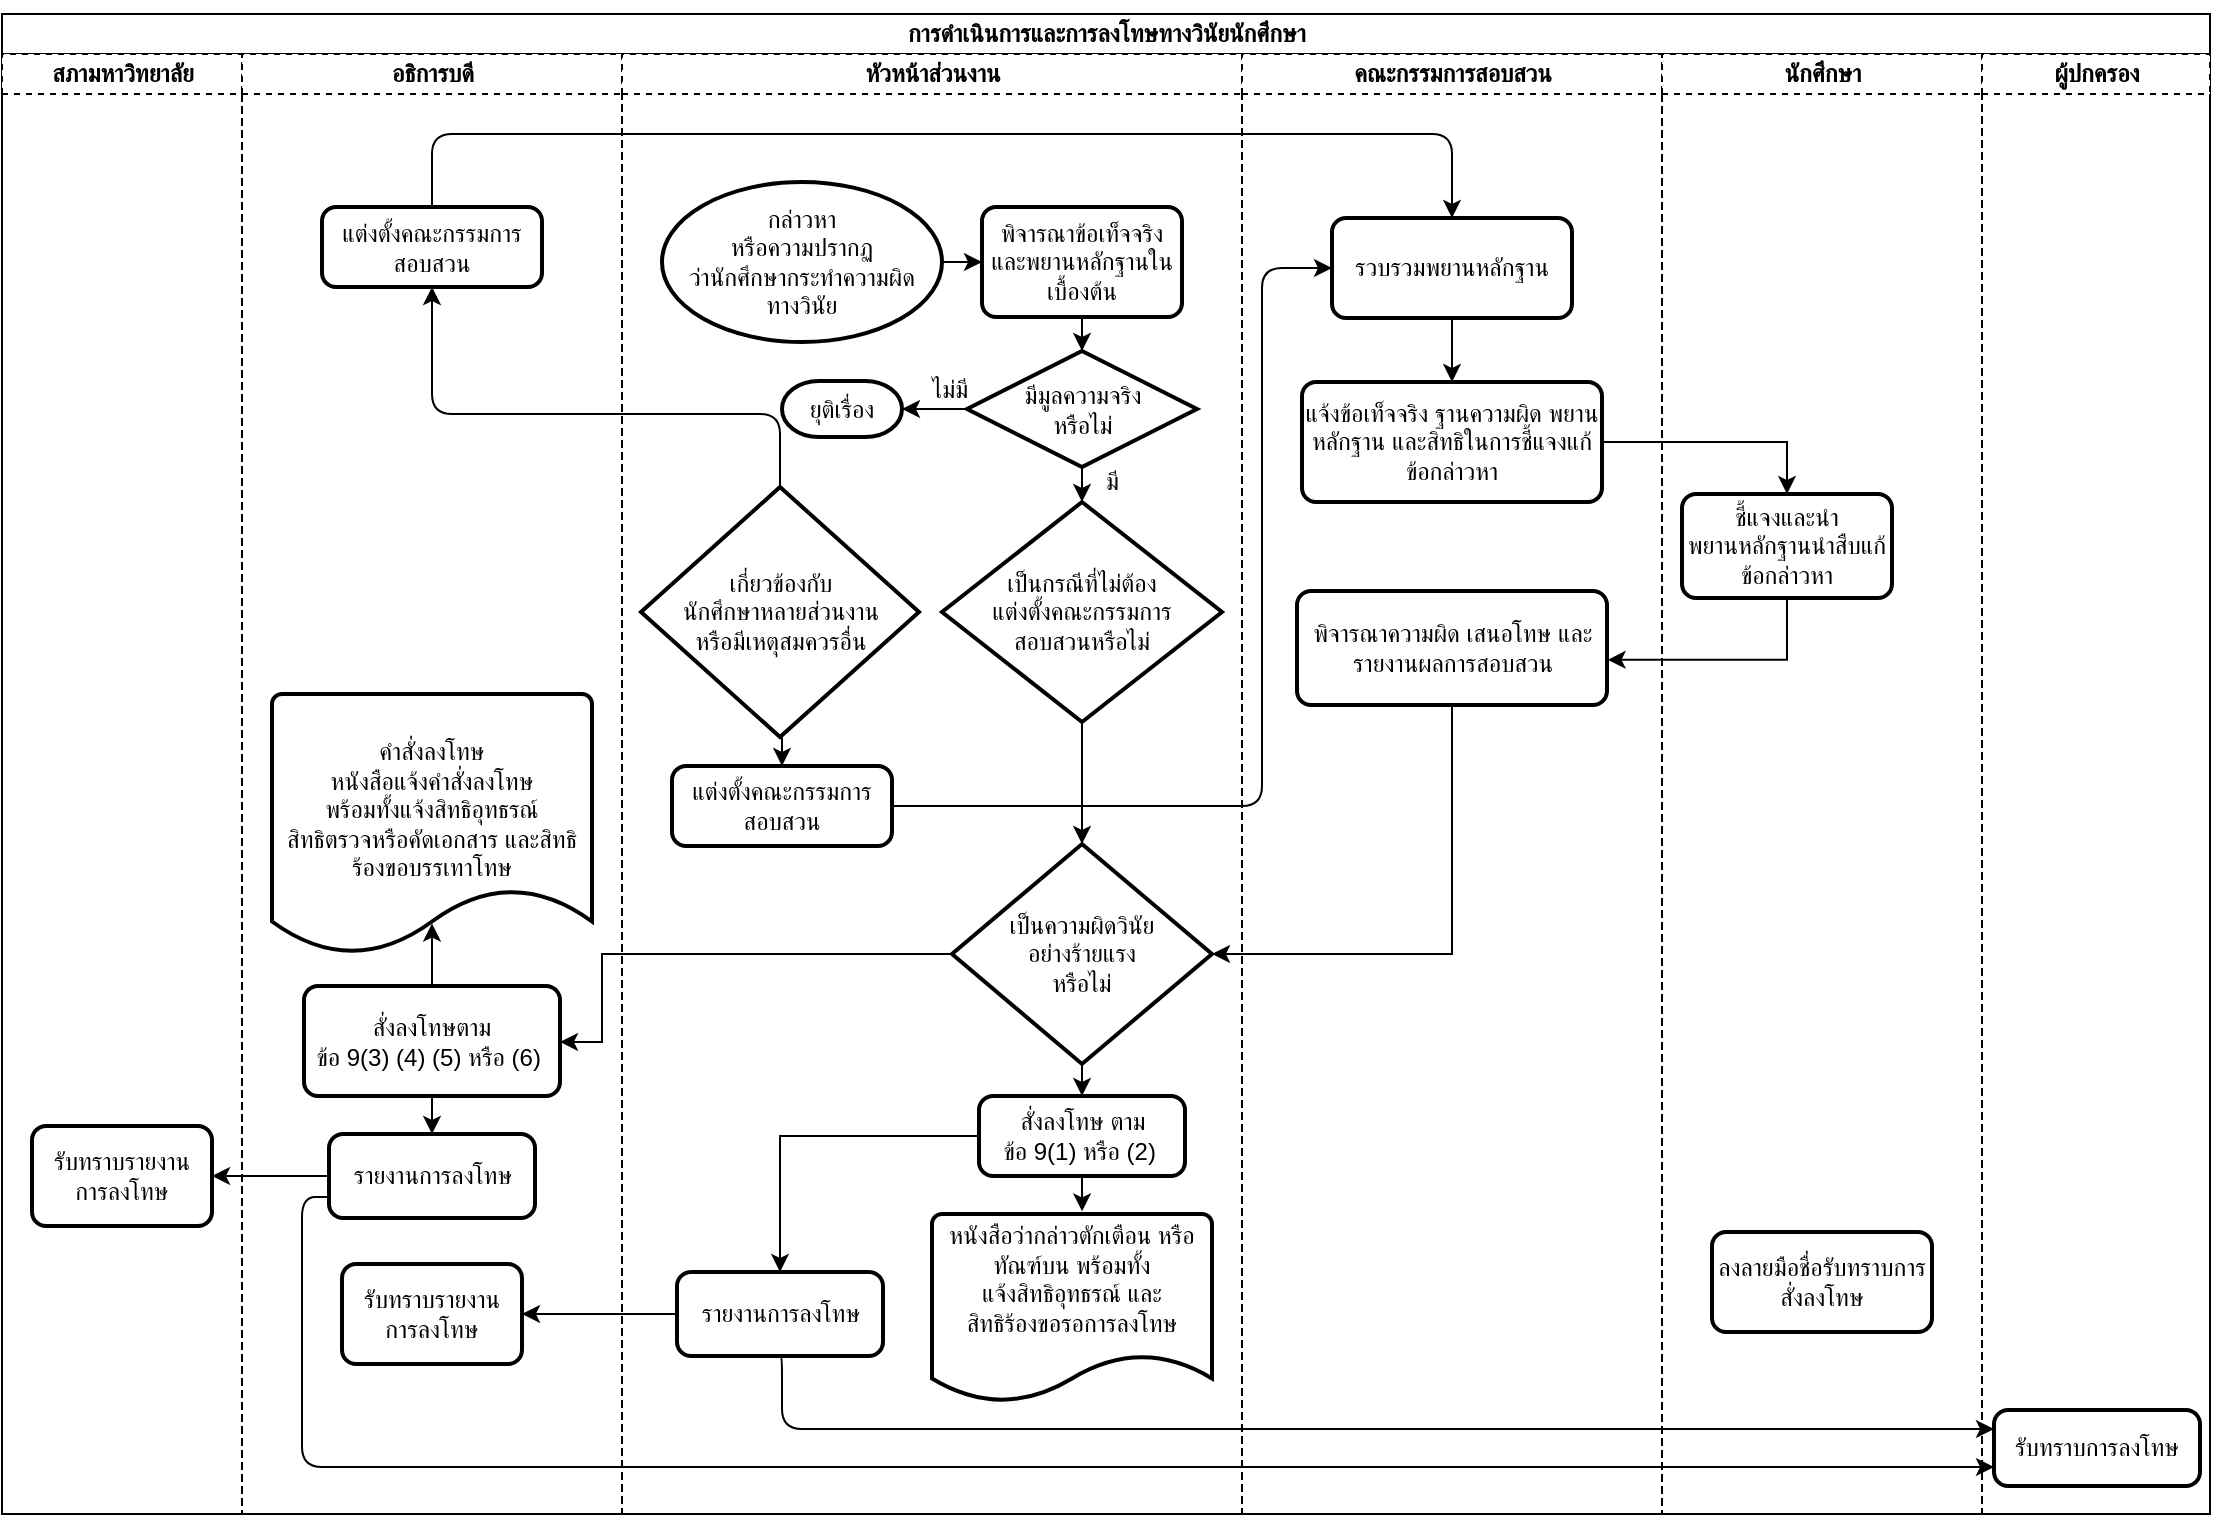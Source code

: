 <mxfile pages="1" version="11.1.5" type="github"><diagram name="Page-1" id="74e2e168-ea6b-b213-b513-2b3c1d86103e"><mxGraphModel dx="1422" dy="796" grid="1" gridSize="10" guides="1" tooltips="1" connect="1" arrows="1" fold="1" page="1" pageScale="1" pageWidth="1169" pageHeight="827" background="#ffffff" math="0" shadow="0"><root><mxCell id="0"/><mxCell id="1" parent="0"/><mxCell id="77e6c97f196da883-1" value="&lt;h2&gt;การดำเนินการและการลงโทษทางวินัยนักศึกษา&lt;/h2&gt;" style="swimlane;html=1;childLayout=stackLayout;startSize=20;rounded=0;shadow=0;labelBackgroundColor=none;strokeColor=#000000;strokeWidth=1;fillColor=#ffffff;fontFamily=Verdana;fontSize=8;fontColor=#000000;align=center;" parent="1" vertex="1"><mxGeometry x="40" y="40" width="1104" height="750" as="geometry"/></mxCell><mxCell id="77e6c97f196da883-2" value="สภามหาวิทยาลัย" style="swimlane;html=1;startSize=20;dashed=1;" parent="77e6c97f196da883-1" vertex="1"><mxGeometry y="20" width="120" height="730" as="geometry"/></mxCell><mxCell id="bTSczDgSKepWpVIBPj-K-47" value="รับทราบรายงาน&lt;br&gt;การลงโทษ" style="rounded=1;whiteSpace=wrap;html=1;absoluteArcSize=1;arcSize=14;strokeWidth=2;shadow=0;glass=0;comic=0;gradientColor=none;" parent="77e6c97f196da883-2" vertex="1"><mxGeometry x="15" y="536" width="90" height="50" as="geometry"/></mxCell><mxCell id="77e6c97f196da883-3" value="อธิการบดี" style="swimlane;html=1;startSize=20;dashed=1;" parent="77e6c97f196da883-1" vertex="1"><mxGeometry x="120" y="20" width="190" height="730" as="geometry"/></mxCell><mxCell id="bTSczDgSKepWpVIBPj-K-56" style="edgeStyle=orthogonalEdgeStyle;rounded=0;orthogonalLoop=1;jettySize=auto;html=1;exitX=0.5;exitY=1;exitDx=0;exitDy=0;entryX=0.5;entryY=0;entryDx=0;entryDy=0;" parent="77e6c97f196da883-3" source="bTSczDgSKepWpVIBPj-K-37" target="bTSczDgSKepWpVIBPj-K-49" edge="1"><mxGeometry relative="1" as="geometry"/></mxCell><mxCell id="bTSczDgSKepWpVIBPj-K-82" style="edgeStyle=orthogonalEdgeStyle;rounded=0;orthogonalLoop=1;jettySize=auto;html=1;exitX=0.5;exitY=0;exitDx=0;exitDy=0;entryX=0.5;entryY=0.883;entryDx=0;entryDy=0;entryPerimeter=0;" parent="77e6c97f196da883-3" source="bTSczDgSKepWpVIBPj-K-37" target="bTSczDgSKepWpVIBPj-K-40" edge="1"><mxGeometry relative="1" as="geometry"/></mxCell><mxCell id="bTSczDgSKepWpVIBPj-K-37" value="สั่งลงโทษตาม&lt;br&gt;ข้อ 9(3) (4) (5) หรือ (6)&amp;nbsp;" style="rounded=1;whiteSpace=wrap;html=1;absoluteArcSize=1;arcSize=14;strokeWidth=2;" parent="77e6c97f196da883-3" vertex="1"><mxGeometry x="31" y="466" width="128" height="55" as="geometry"/></mxCell><mxCell id="bTSczDgSKepWpVIBPj-K-40" value="คำสั่งลงโทษ&lt;br&gt;หนังสือแจ้งคำสั่งลงโทษ&lt;br&gt;พร้อมทั้งแจ้งสิทธิอุทธรณ์ &lt;br&gt;สิทธิตรวจหรือคัดเอกสาร และสิทธิร้องขอบรรเทาโทษ&lt;br&gt;&lt;br&gt;" style="strokeWidth=2;html=1;shape=mxgraph.flowchart.document2;whiteSpace=wrap;size=0.25;" parent="77e6c97f196da883-3" vertex="1"><mxGeometry x="15" y="320" width="160" height="130" as="geometry"/></mxCell><mxCell id="bTSczDgSKepWpVIBPj-K-49" value="รายงานการลงโทษ" style="rounded=1;whiteSpace=wrap;html=1;absoluteArcSize=1;arcSize=14;strokeWidth=2;shadow=0;glass=0;comic=0;gradientColor=none;" parent="77e6c97f196da883-3" vertex="1"><mxGeometry x="43.5" y="540" width="103" height="42" as="geometry"/></mxCell><mxCell id="bTSczDgSKepWpVIBPj-K-53" value="รับทราบรายงาน&lt;br&gt;การลงโทษ" style="rounded=1;whiteSpace=wrap;html=1;absoluteArcSize=1;arcSize=14;strokeWidth=2;shadow=0;glass=0;comic=0;gradientColor=none;" parent="77e6c97f196da883-3" vertex="1"><mxGeometry x="50" y="605" width="90" height="50" as="geometry"/></mxCell><mxCell id="bTSczDgSKepWpVIBPj-K-70" value="แต่งตั้งคณะกรรมการสอบสวน" style="rounded=1;whiteSpace=wrap;html=1;absoluteArcSize=1;arcSize=14;strokeWidth=2;shadow=0;glass=0;comic=0;gradientColor=none;" parent="77e6c97f196da883-3" vertex="1"><mxGeometry x="40" y="76.5" width="110" height="40" as="geometry"/></mxCell><mxCell id="77e6c97f196da883-4" value="หัวหน้าส่วนงาน" style="swimlane;html=1;startSize=20;dashed=1;" parent="77e6c97f196da883-1" vertex="1"><mxGeometry x="310" y="20" width="310" height="730" as="geometry"/></mxCell><mxCell id="bTSczDgSKepWpVIBPj-K-16" style="edgeStyle=orthogonalEdgeStyle;rounded=0;orthogonalLoop=1;jettySize=auto;html=1;exitX=1;exitY=0.5;exitDx=0;exitDy=0;exitPerimeter=0;entryX=0;entryY=0.5;entryDx=0;entryDy=0;" parent="77e6c97f196da883-4" source="bTSczDgSKepWpVIBPj-K-1" target="bTSczDgSKepWpVIBPj-K-2" edge="1"><mxGeometry relative="1" as="geometry"/></mxCell><mxCell id="bTSczDgSKepWpVIBPj-K-1" value="กล่าวหา&lt;br&gt;หรือความปรากฏ&lt;br&gt;ว่านักศึกษากระทำความผิด&lt;br&gt;ทางวินัย" style="strokeWidth=2;html=1;shape=mxgraph.flowchart.start_1;whiteSpace=wrap;" parent="77e6c97f196da883-4" vertex="1"><mxGeometry x="20" y="64" width="140" height="80" as="geometry"/></mxCell><mxCell id="bTSczDgSKepWpVIBPj-K-17" style="edgeStyle=orthogonalEdgeStyle;rounded=0;orthogonalLoop=1;jettySize=auto;html=1;exitX=0.5;exitY=1;exitDx=0;exitDy=0;entryX=0.5;entryY=0;entryDx=0;entryDy=0;entryPerimeter=0;" parent="77e6c97f196da883-4" source="bTSczDgSKepWpVIBPj-K-2" target="bTSczDgSKepWpVIBPj-K-4" edge="1"><mxGeometry relative="1" as="geometry"/></mxCell><mxCell id="bTSczDgSKepWpVIBPj-K-2" value="พิจารณาข้อเท็จจริงและพยานหลักฐานในเบื้องต้น" style="rounded=1;whiteSpace=wrap;html=1;absoluteArcSize=1;arcSize=14;strokeWidth=2;" parent="77e6c97f196da883-4" vertex="1"><mxGeometry x="180" y="76.5" width="100" height="55" as="geometry"/></mxCell><mxCell id="bTSczDgSKepWpVIBPj-K-18" style="edgeStyle=orthogonalEdgeStyle;rounded=0;orthogonalLoop=1;jettySize=auto;html=1;exitX=0.5;exitY=1;exitDx=0;exitDy=0;exitPerimeter=0;entryX=0.5;entryY=0;entryDx=0;entryDy=0;entryPerimeter=0;" parent="77e6c97f196da883-4" source="bTSczDgSKepWpVIBPj-K-4" target="bTSczDgSKepWpVIBPj-K-6" edge="1"><mxGeometry relative="1" as="geometry"/></mxCell><mxCell id="bTSczDgSKepWpVIBPj-K-19" style="edgeStyle=orthogonalEdgeStyle;rounded=0;orthogonalLoop=1;jettySize=auto;html=1;exitX=0;exitY=0.5;exitDx=0;exitDy=0;exitPerimeter=0;entryX=1;entryY=0.5;entryDx=0;entryDy=0;entryPerimeter=0;" parent="77e6c97f196da883-4" source="bTSczDgSKepWpVIBPj-K-4" target="bTSczDgSKepWpVIBPj-K-5" edge="1"><mxGeometry relative="1" as="geometry"/></mxCell><mxCell id="bTSczDgSKepWpVIBPj-K-4" value="มีมูลความจริง&lt;br&gt;หรือไม่" style="strokeWidth=2;html=1;shape=mxgraph.flowchart.decision;whiteSpace=wrap;" parent="77e6c97f196da883-4" vertex="1"><mxGeometry x="172.5" y="148.5" width="115" height="58" as="geometry"/></mxCell><mxCell id="bTSczDgSKepWpVIBPj-K-5" value="ยุติเรื่อง" style="strokeWidth=2;html=1;shape=mxgraph.flowchart.terminator;whiteSpace=wrap;" parent="77e6c97f196da883-4" vertex="1"><mxGeometry x="80" y="163.5" width="60" height="28" as="geometry"/></mxCell><mxCell id="bTSczDgSKepWpVIBPj-K-78" style="edgeStyle=orthogonalEdgeStyle;rounded=0;orthogonalLoop=1;jettySize=auto;html=1;exitX=0.5;exitY=1;exitDx=0;exitDy=0;exitPerimeter=0;entryX=0.5;entryY=0;entryDx=0;entryDy=0;entryPerimeter=0;" parent="77e6c97f196da883-4" source="bTSczDgSKepWpVIBPj-K-6" target="bTSczDgSKepWpVIBPj-K-9" edge="1"><mxGeometry relative="1" as="geometry"/></mxCell><mxCell id="bTSczDgSKepWpVIBPj-K-6" value="เป็นกรณีที่ไม่ต้อง&lt;br&gt;แต่งตั้งคณะกรรมการ&lt;br&gt;สอบสวนหรือไม่" style="strokeWidth=2;html=1;shape=mxgraph.flowchart.decision;whiteSpace=wrap;" parent="77e6c97f196da883-4" vertex="1"><mxGeometry x="160" y="224" width="140" height="110" as="geometry"/></mxCell><mxCell id="bTSczDgSKepWpVIBPj-K-79" style="edgeStyle=orthogonalEdgeStyle;rounded=0;orthogonalLoop=1;jettySize=auto;html=1;exitX=0.5;exitY=1;exitDx=0;exitDy=0;exitPerimeter=0;entryX=0.5;entryY=0;entryDx=0;entryDy=0;" parent="77e6c97f196da883-4" source="bTSczDgSKepWpVIBPj-K-9" target="bTSczDgSKepWpVIBPj-K-34" edge="1"><mxGeometry relative="1" as="geometry"/></mxCell><mxCell id="bTSczDgSKepWpVIBPj-K-9" value="เป็นความผิดวินัย&lt;br&gt;อย่างร้ายแรง&lt;br&gt;หรือไม่" style="strokeWidth=2;html=1;shape=mxgraph.flowchart.decision;whiteSpace=wrap;" parent="77e6c97f196da883-4" vertex="1"><mxGeometry x="165" y="395" width="130" height="110" as="geometry"/></mxCell><mxCell id="bTSczDgSKepWpVIBPj-K-20" value="ไม่มี" style="text;html=1;resizable=0;points=[];autosize=1;align=left;verticalAlign=top;spacingTop=-4;" parent="77e6c97f196da883-4" vertex="1"><mxGeometry x="152.5" y="157.5" width="40" height="20" as="geometry"/></mxCell><mxCell id="bTSczDgSKepWpVIBPj-K-21" value="มี" style="text;html=1;resizable=0;points=[];autosize=1;align=left;verticalAlign=top;spacingTop=-4;" parent="77e6c97f196da883-4" vertex="1"><mxGeometry x="240" y="204" width="20" height="20" as="geometry"/></mxCell><mxCell id="bTSczDgSKepWpVIBPj-K-80" style="edgeStyle=orthogonalEdgeStyle;rounded=0;orthogonalLoop=1;jettySize=auto;html=1;exitX=0;exitY=0.5;exitDx=0;exitDy=0;entryX=0.5;entryY=0;entryDx=0;entryDy=0;" parent="77e6c97f196da883-4" source="bTSczDgSKepWpVIBPj-K-34" target="bTSczDgSKepWpVIBPj-K-52" edge="1"><mxGeometry relative="1" as="geometry"/></mxCell><mxCell id="bTSczDgSKepWpVIBPj-K-81" style="edgeStyle=orthogonalEdgeStyle;rounded=0;orthogonalLoop=1;jettySize=auto;html=1;exitX=0.5;exitY=1;exitDx=0;exitDy=0;entryX=0.536;entryY=-0.014;entryDx=0;entryDy=0;entryPerimeter=0;" parent="77e6c97f196da883-4" source="bTSczDgSKepWpVIBPj-K-34" target="bTSczDgSKepWpVIBPj-K-43" edge="1"><mxGeometry relative="1" as="geometry"/></mxCell><mxCell id="bTSczDgSKepWpVIBPj-K-34" value="สั่งลงโทษ ตาม&lt;br&gt;ข้อ 9(1) หรือ (2)&amp;nbsp;" style="rounded=1;whiteSpace=wrap;html=1;absoluteArcSize=1;arcSize=14;strokeWidth=2;" parent="77e6c97f196da883-4" vertex="1"><mxGeometry x="178.5" y="521" width="103" height="40" as="geometry"/></mxCell><mxCell id="bTSczDgSKepWpVIBPj-K-43" value="หนังสือว่ากล่าวตักเตือน หรือทัณฑ์บน พร้อมทั้ง&lt;br&gt;แจ้งสิทธิอุทธรณ์ และ&lt;br&gt;สิทธิร้องขอรอการลงโทษ&lt;br&gt;&lt;br&gt;&lt;br&gt;" style="strokeWidth=2;html=1;shape=mxgraph.flowchart.document2;whiteSpace=wrap;size=0.25;rounded=0;shadow=0;glass=0;comic=0;gradientColor=none;" parent="77e6c97f196da883-4" vertex="1"><mxGeometry x="155" y="580" width="140" height="94" as="geometry"/></mxCell><mxCell id="bTSczDgSKepWpVIBPj-K-52" value="รายงานการลงโทษ" style="rounded=1;whiteSpace=wrap;html=1;absoluteArcSize=1;arcSize=14;strokeWidth=2;shadow=0;glass=0;comic=0;gradientColor=none;" parent="77e6c97f196da883-4" vertex="1"><mxGeometry x="27.5" y="609" width="103" height="42" as="geometry"/></mxCell><mxCell id="bTSczDgSKepWpVIBPj-K-75" style="edgeStyle=orthogonalEdgeStyle;rounded=0;orthogonalLoop=1;jettySize=auto;html=1;exitX=0.5;exitY=1;exitDx=0;exitDy=0;exitPerimeter=0;entryX=0.5;entryY=0;entryDx=0;entryDy=0;" parent="77e6c97f196da883-4" source="bTSczDgSKepWpVIBPj-K-68" target="bTSczDgSKepWpVIBPj-K-69" edge="1"><mxGeometry relative="1" as="geometry"/></mxCell><mxCell id="bTSczDgSKepWpVIBPj-K-68" value="เกี่ยวข้องกับ&lt;br&gt;นักศึกษาหลายส่วนงาน&lt;br&gt;หรือมีเหตุสมควรอื่น" style="strokeWidth=2;html=1;shape=mxgraph.flowchart.decision;whiteSpace=wrap;rounded=0;shadow=0;glass=0;comic=0;gradientColor=none;" parent="77e6c97f196da883-4" vertex="1"><mxGeometry x="9.5" y="216.5" width="139" height="125" as="geometry"/></mxCell><mxCell id="bTSczDgSKepWpVIBPj-K-69" value="แต่งตั้งคณะกรรมการสอบสวน" style="rounded=1;whiteSpace=wrap;html=1;absoluteArcSize=1;arcSize=14;strokeWidth=2;shadow=0;glass=0;comic=0;gradientColor=none;" parent="77e6c97f196da883-4" vertex="1"><mxGeometry x="25" y="356" width="110" height="40" as="geometry"/></mxCell><mxCell id="77e6c97f196da883-5" value="คณะกรรมการสอบสวน" style="swimlane;html=1;startSize=20;dashed=1;" parent="77e6c97f196da883-1" vertex="1"><mxGeometry x="620" y="20" width="210" height="730" as="geometry"/></mxCell><mxCell id="bTSczDgSKepWpVIBPj-K-27" style="edgeStyle=orthogonalEdgeStyle;rounded=0;orthogonalLoop=1;jettySize=auto;html=1;exitX=0.5;exitY=1;exitDx=0;exitDy=0;" parent="77e6c97f196da883-5" source="bTSczDgSKepWpVIBPj-K-10" target="bTSczDgSKepWpVIBPj-K-11" edge="1"><mxGeometry relative="1" as="geometry"/></mxCell><mxCell id="bTSczDgSKepWpVIBPj-K-10" value="รวบรวมพยานหลักฐาน" style="rounded=1;whiteSpace=wrap;html=1;absoluteArcSize=1;arcSize=14;strokeWidth=2;" parent="77e6c97f196da883-5" vertex="1"><mxGeometry x="45" y="82" width="120" height="50" as="geometry"/></mxCell><mxCell id="bTSczDgSKepWpVIBPj-K-11" value="แจ้งข้อเท็จจริง ฐานความผิด พยานหลักฐาน และสิทธิในการชี้แจงแก้ข้อกล่าวหา" style="rounded=1;whiteSpace=wrap;html=1;absoluteArcSize=1;arcSize=14;strokeWidth=2;" parent="77e6c97f196da883-5" vertex="1"><mxGeometry x="30" y="164" width="150" height="60" as="geometry"/></mxCell><mxCell id="bTSczDgSKepWpVIBPj-K-12" value="พิจารณาความผิด เสนอโทษ และรายงานผลการสอบสวน" style="rounded=1;whiteSpace=wrap;html=1;absoluteArcSize=1;arcSize=14;strokeWidth=2;" parent="77e6c97f196da883-5" vertex="1"><mxGeometry x="27.5" y="268.5" width="155" height="57" as="geometry"/></mxCell><mxCell id="77e6c97f196da883-6" value="นักศึกษา" style="swimlane;html=1;startSize=20;dashed=1;" parent="77e6c97f196da883-1" vertex="1"><mxGeometry x="830" y="20" width="160" height="730" as="geometry"/></mxCell><mxCell id="bTSczDgSKepWpVIBPj-K-13" value="ชี้แจงและนำ&lt;br&gt;พยานหลักฐานนำสืบแก้ข้อกล่าวหา" style="rounded=1;whiteSpace=wrap;html=1;absoluteArcSize=1;arcSize=14;strokeWidth=2;" parent="77e6c97f196da883-6" vertex="1"><mxGeometry x="10" y="220" width="105" height="52" as="geometry"/></mxCell><mxCell id="bTSczDgSKepWpVIBPj-K-58" value="ลงลายมือชื่อรับทราบการสั่งลงโทษ" style="rounded=1;whiteSpace=wrap;html=1;absoluteArcSize=1;arcSize=14;strokeWidth=2;shadow=0;glass=0;comic=0;gradientColor=none;" parent="77e6c97f196da883-6" vertex="1"><mxGeometry x="25" y="589" width="110" height="50" as="geometry"/></mxCell><mxCell id="77e6c97f196da883-7" value="ผู้ปกครอง" style="swimlane;html=1;startSize=20;dashed=1;gradientColor=none;rounded=0;swimlaneLine=1;glass=0;comic=0;shadow=0;" parent="77e6c97f196da883-1" vertex="1"><mxGeometry x="990" y="20" width="114" height="730" as="geometry"/></mxCell><mxCell id="bTSczDgSKepWpVIBPj-K-51" value="รับทราบการลงโทษ" style="rounded=1;whiteSpace=wrap;html=1;absoluteArcSize=1;arcSize=14;strokeWidth=2;shadow=0;glass=0;comic=0;gradientColor=none;" parent="77e6c97f196da883-7" vertex="1"><mxGeometry x="6" y="678" width="103" height="38" as="geometry"/></mxCell><mxCell id="bTSczDgSKepWpVIBPj-K-29" style="edgeStyle=orthogonalEdgeStyle;rounded=0;orthogonalLoop=1;jettySize=auto;html=1;exitX=1;exitY=0.5;exitDx=0;exitDy=0;entryX=0.5;entryY=0;entryDx=0;entryDy=0;" parent="77e6c97f196da883-1" source="bTSczDgSKepWpVIBPj-K-11" target="bTSczDgSKepWpVIBPj-K-13" edge="1"><mxGeometry relative="1" as="geometry"/></mxCell><mxCell id="bTSczDgSKepWpVIBPj-K-30" style="edgeStyle=orthogonalEdgeStyle;rounded=0;orthogonalLoop=1;jettySize=auto;html=1;exitX=0.5;exitY=1;exitDx=0;exitDy=0;entryX=1.002;entryY=0.604;entryDx=0;entryDy=0;entryPerimeter=0;" parent="77e6c97f196da883-1" source="bTSczDgSKepWpVIBPj-K-13" target="bTSczDgSKepWpVIBPj-K-12" edge="1"><mxGeometry relative="1" as="geometry"/></mxCell><mxCell id="bTSczDgSKepWpVIBPj-K-50" style="edgeStyle=orthogonalEdgeStyle;rounded=0;orthogonalLoop=1;jettySize=auto;html=1;exitX=0;exitY=0.5;exitDx=0;exitDy=0;entryX=1;entryY=0.5;entryDx=0;entryDy=0;" parent="77e6c97f196da883-1" source="bTSczDgSKepWpVIBPj-K-49" target="bTSczDgSKepWpVIBPj-K-47" edge="1"><mxGeometry relative="1" as="geometry"/></mxCell><mxCell id="bTSczDgSKepWpVIBPj-K-55" style="edgeStyle=orthogonalEdgeStyle;rounded=0;orthogonalLoop=1;jettySize=auto;html=1;exitX=0;exitY=0.5;exitDx=0;exitDy=0;entryX=1;entryY=0.5;entryDx=0;entryDy=0;" parent="77e6c97f196da883-1" source="bTSczDgSKepWpVIBPj-K-52" target="bTSczDgSKepWpVIBPj-K-53" edge="1"><mxGeometry relative="1" as="geometry"/></mxCell><mxCell id="bTSczDgSKepWpVIBPj-K-65" value="" style="edgeStyle=elbowEdgeStyle;elbow=horizontal;endArrow=classic;html=1;exitX=0.5;exitY=1;exitDx=0;exitDy=0;entryX=0;entryY=0.25;entryDx=0;entryDy=0;" parent="77e6c97f196da883-1" source="bTSczDgSKepWpVIBPj-K-52" target="bTSczDgSKepWpVIBPj-K-51" edge="1"><mxGeometry width="50" height="50" relative="1" as="geometry"><mxPoint y="854" as="sourcePoint"/><mxPoint x="50" y="804" as="targetPoint"/><Array as="points"><mxPoint x="390" y="684"/></Array></mxGeometry></mxCell><mxCell id="bTSczDgSKepWpVIBPj-K-72" value="" style="edgeStyle=elbowEdgeStyle;elbow=vertical;endArrow=classic;html=1;exitX=0.5;exitY=0;exitDx=0;exitDy=0;exitPerimeter=0;entryX=0.5;entryY=1;entryDx=0;entryDy=0;" parent="77e6c97f196da883-1" source="bTSczDgSKepWpVIBPj-K-68" target="bTSczDgSKepWpVIBPj-K-70" edge="1"><mxGeometry width="50" height="50" relative="1" as="geometry"><mxPoint y="820" as="sourcePoint"/><mxPoint x="50" y="770" as="targetPoint"/><Array as="points"><mxPoint x="300" y="200"/><mxPoint x="270" y="170"/><mxPoint x="240" y="210"/></Array></mxGeometry></mxCell><mxCell id="bTSczDgSKepWpVIBPj-K-74" value="" style="edgeStyle=elbowEdgeStyle;elbow=vertical;endArrow=classic;html=1;exitX=0.5;exitY=0;exitDx=0;exitDy=0;entryX=0.5;entryY=0;entryDx=0;entryDy=0;" parent="77e6c97f196da883-1" source="bTSczDgSKepWpVIBPj-K-70" target="bTSczDgSKepWpVIBPj-K-10" edge="1"><mxGeometry width="50" height="50" relative="1" as="geometry"><mxPoint x="50" y="233.5" as="sourcePoint"/><mxPoint x="100" y="183.5" as="targetPoint"/><Array as="points"><mxPoint x="470" y="60"/></Array></mxGeometry></mxCell><mxCell id="bTSczDgSKepWpVIBPj-K-77" value="" style="edgeStyle=elbowEdgeStyle;elbow=horizontal;endArrow=classic;html=1;exitX=1;exitY=0.5;exitDx=0;exitDy=0;entryX=0;entryY=0.5;entryDx=0;entryDy=0;" parent="77e6c97f196da883-1" source="bTSczDgSKepWpVIBPj-K-69" target="bTSczDgSKepWpVIBPj-K-10" edge="1"><mxGeometry width="50" height="50" relative="1" as="geometry"><mxPoint y="820" as="sourcePoint"/><mxPoint x="50" y="770" as="targetPoint"/><Array as="points"><mxPoint x="630" y="260"/></Array></mxGeometry></mxCell><mxCell id="bTSczDgSKepWpVIBPj-K-83" value="" style="edgeStyle=elbowEdgeStyle;elbow=horizontal;endArrow=classic;html=1;exitX=0;exitY=0.75;exitDx=0;exitDy=0;entryX=0;entryY=0.75;entryDx=0;entryDy=0;" parent="77e6c97f196da883-1" source="bTSczDgSKepWpVIBPj-K-49" target="bTSczDgSKepWpVIBPj-K-51" edge="1"><mxGeometry width="50" height="50" relative="1" as="geometry"><mxPoint y="820" as="sourcePoint"/><mxPoint x="50" y="770" as="targetPoint"/><Array as="points"><mxPoint x="150" y="690"/></Array></mxGeometry></mxCell><mxCell id="o9EfJg5hluraQWeEaOgZ-1" style="edgeStyle=orthogonalEdgeStyle;rounded=0;orthogonalLoop=1;jettySize=auto;html=1;exitX=0;exitY=0.5;exitDx=0;exitDy=0;exitPerimeter=0;" parent="77e6c97f196da883-1" source="bTSczDgSKepWpVIBPj-K-9" target="bTSczDgSKepWpVIBPj-K-37" edge="1"><mxGeometry relative="1" as="geometry"><Array as="points"><mxPoint x="300" y="470"/><mxPoint x="300" y="514"/></Array></mxGeometry></mxCell><mxCell id="o9EfJg5hluraQWeEaOgZ-5" style="edgeStyle=orthogonalEdgeStyle;rounded=0;orthogonalLoop=1;jettySize=auto;html=1;exitX=0.5;exitY=1;exitDx=0;exitDy=0;entryX=1;entryY=0.5;entryDx=0;entryDy=0;entryPerimeter=0;" parent="77e6c97f196da883-1" source="bTSczDgSKepWpVIBPj-K-12" target="bTSczDgSKepWpVIBPj-K-9" edge="1"><mxGeometry relative="1" as="geometry"/></mxCell></root></mxGraphModel></diagram></mxfile>